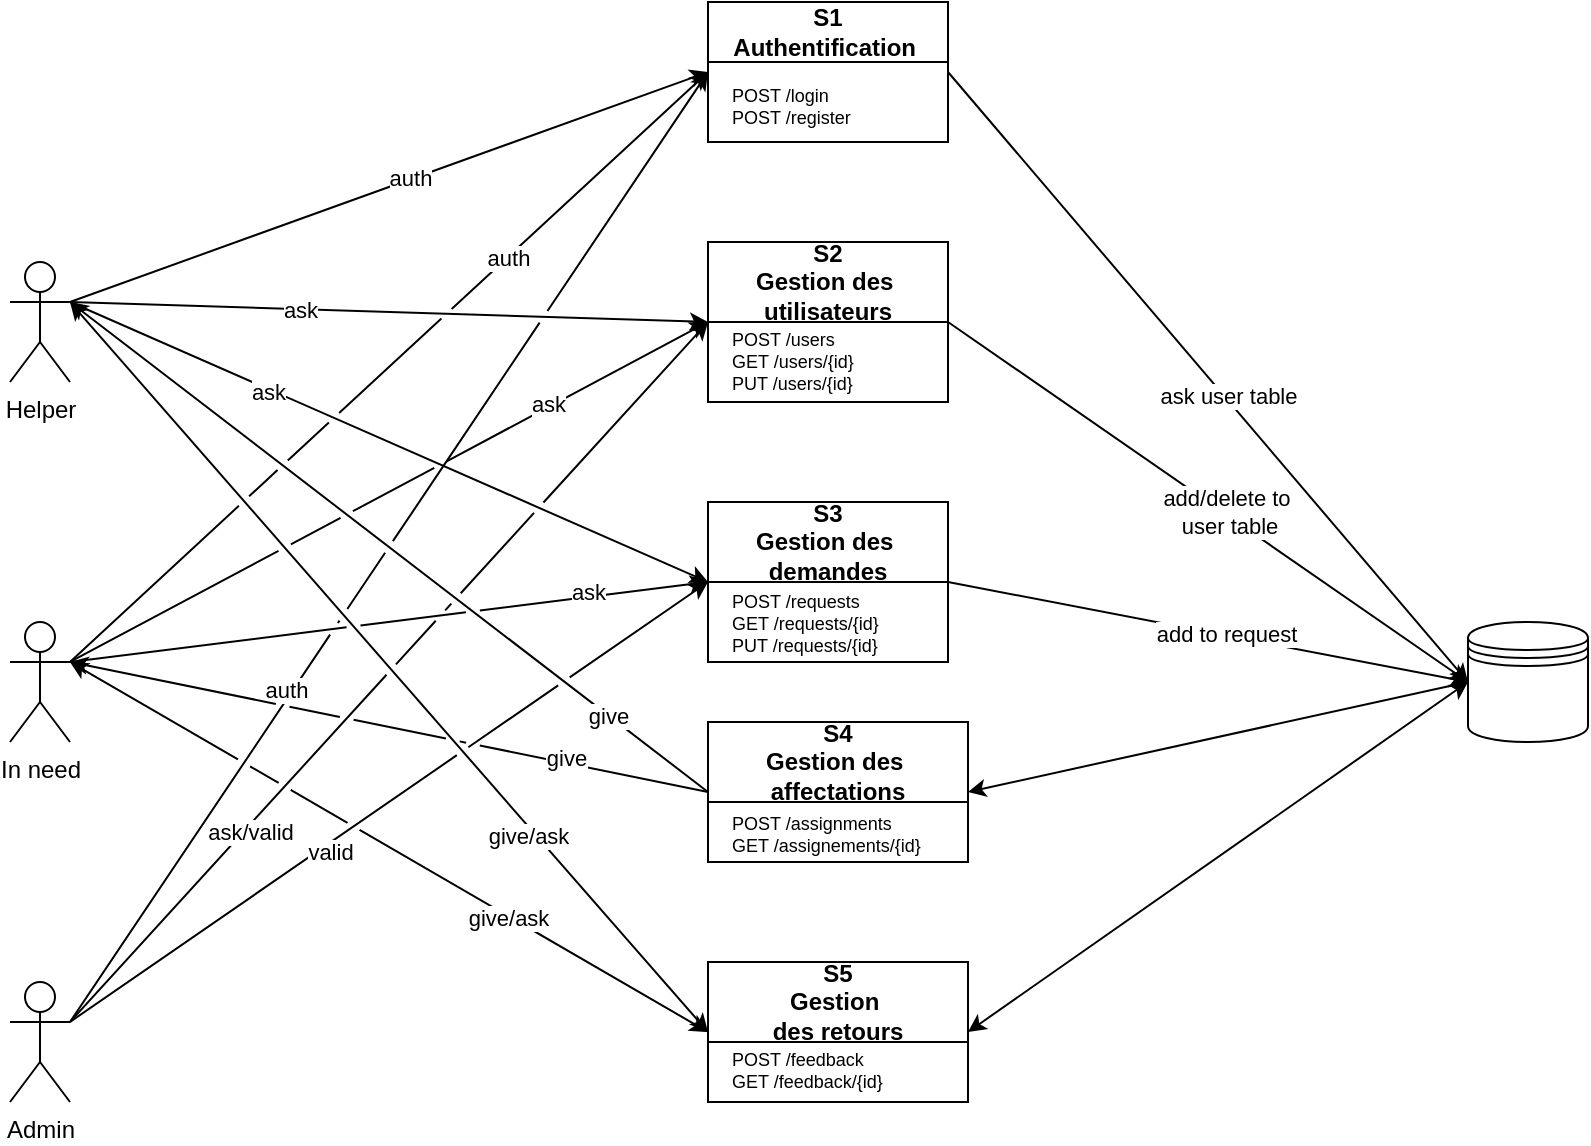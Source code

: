<mxfile version="24.9.0">
  <diagram name="Page-1" id="f3dhT0BQdbofDqPxmLm9">
    <mxGraphModel dx="546" dy="304" grid="1" gridSize="10" guides="1" tooltips="1" connect="1" arrows="1" fold="1" page="1" pageScale="1" pageWidth="827" pageHeight="1169" math="0" shadow="0">
      <root>
        <mxCell id="0" />
        <mxCell id="1" parent="0" />
        <mxCell id="so0_7bqj_jzqrchsmQh5-1" value="Helper" style="shape=umlActor;verticalLabelPosition=bottom;verticalAlign=top;html=1;outlineConnect=0;" parent="1" vertex="1">
          <mxGeometry x="11" y="570" width="30" height="60" as="geometry" />
        </mxCell>
        <mxCell id="so0_7bqj_jzqrchsmQh5-2" value="In need" style="shape=umlActor;verticalLabelPosition=bottom;verticalAlign=top;html=1;outlineConnect=0;" parent="1" vertex="1">
          <mxGeometry x="11" y="750" width="30" height="60" as="geometry" />
        </mxCell>
        <mxCell id="so0_7bqj_jzqrchsmQh5-3" value="Admin" style="shape=umlActor;verticalLabelPosition=bottom;verticalAlign=top;html=1;outlineConnect=0;" parent="1" vertex="1">
          <mxGeometry x="11" y="930" width="30" height="60" as="geometry" />
        </mxCell>
        <mxCell id="so0_7bqj_jzqrchsmQh5-4" value="S1&lt;div&gt;Authentification&amp;nbsp;&lt;/div&gt;" style="swimlane;whiteSpace=wrap;html=1;startSize=30;" parent="1" vertex="1">
          <mxGeometry x="360" y="440" width="120" height="70" as="geometry" />
        </mxCell>
        <mxCell id="so0_7bqj_jzqrchsmQh5-11" value="POST /login&lt;div&gt;POST /register&lt;/div&gt;" style="text;html=1;align=left;verticalAlign=top;resizable=0;points=[];autosize=1;strokeColor=none;fillColor=none;fontSize=9;" parent="so0_7bqj_jzqrchsmQh5-4" vertex="1">
          <mxGeometry x="10" y="35" width="80" height="40" as="geometry" />
        </mxCell>
        <mxCell id="so0_7bqj_jzqrchsmQh5-5" value="S2&lt;div&gt;&lt;div&gt;Gestion des&amp;nbsp;&lt;/div&gt;&lt;div&gt;utilisateurs&lt;/div&gt;&lt;/div&gt;" style="swimlane;whiteSpace=wrap;html=1;startSize=40;" parent="1" vertex="1">
          <mxGeometry x="360" y="560" width="120" height="80" as="geometry" />
        </mxCell>
        <mxCell id="GvN2-WOXrsFmJhMLQB5Q-1" value="POST /users&lt;div&gt;GET /users/{id}&lt;/div&gt;&lt;div&gt;PUT /users/{id}&lt;/div&gt;" style="text;html=1;align=left;verticalAlign=top;resizable=0;points=[];autosize=1;strokeColor=none;fillColor=none;fontSize=9;" vertex="1" parent="so0_7bqj_jzqrchsmQh5-5">
          <mxGeometry x="10" y="37" width="80" height="50" as="geometry" />
        </mxCell>
        <mxCell id="so0_7bqj_jzqrchsmQh5-6" value="S3&lt;div&gt;&lt;div&gt;Gestion des&amp;nbsp;&lt;/div&gt;&lt;div&gt;demandes&lt;/div&gt;&lt;/div&gt;" style="swimlane;whiteSpace=wrap;html=1;startSize=40;" parent="1" vertex="1">
          <mxGeometry x="360" y="690" width="120" height="80" as="geometry" />
        </mxCell>
        <mxCell id="GvN2-WOXrsFmJhMLQB5Q-2" value="POST /requests&lt;div&gt;GET /requests/{id}&lt;/div&gt;&lt;div&gt;PUT /requests/{id}&lt;/div&gt;" style="text;html=1;align=left;verticalAlign=top;resizable=0;points=[];autosize=1;strokeColor=none;fillColor=none;fontSize=9;" vertex="1" parent="so0_7bqj_jzqrchsmQh5-6">
          <mxGeometry x="10" y="38" width="100" height="50" as="geometry" />
        </mxCell>
        <mxCell id="so0_7bqj_jzqrchsmQh5-7" value="S4&lt;div&gt;&lt;div&gt;Gestion des&amp;nbsp;&lt;/div&gt;&lt;div&gt;affectations&lt;/div&gt;&lt;/div&gt;" style="swimlane;whiteSpace=wrap;html=1;startSize=40;" parent="1" vertex="1">
          <mxGeometry x="360" y="800" width="130" height="70" as="geometry" />
        </mxCell>
        <mxCell id="GvN2-WOXrsFmJhMLQB5Q-3" value="POST /assignments&lt;div&gt;GET /assignements/{id}&lt;/div&gt;" style="text;html=1;align=left;verticalAlign=top;resizable=0;points=[];autosize=1;strokeColor=none;fillColor=none;fontSize=9;" vertex="1" parent="so0_7bqj_jzqrchsmQh5-7">
          <mxGeometry x="10" y="39" width="120" height="40" as="geometry" />
        </mxCell>
        <mxCell id="so0_7bqj_jzqrchsmQh5-8" value="S5&lt;div&gt;&lt;div&gt;Gestion&amp;nbsp;&lt;/div&gt;&lt;div&gt;des retours&lt;/div&gt;&lt;/div&gt;" style="swimlane;whiteSpace=wrap;html=1;startSize=40;" parent="1" vertex="1">
          <mxGeometry x="360" y="920" width="130" height="70" as="geometry" />
        </mxCell>
        <mxCell id="GvN2-WOXrsFmJhMLQB5Q-4" value="POST /feedback&lt;div&gt;GET /feedback/{id}&lt;/div&gt;" style="text;html=1;align=left;verticalAlign=top;resizable=0;points=[];autosize=1;strokeColor=none;fillColor=none;fontSize=9;" vertex="1" parent="so0_7bqj_jzqrchsmQh5-8">
          <mxGeometry x="10" y="37" width="100" height="40" as="geometry" />
        </mxCell>
        <mxCell id="so0_7bqj_jzqrchsmQh5-10" value="" style="shape=datastore;whiteSpace=wrap;html=1;" parent="1" vertex="1">
          <mxGeometry x="740" y="750" width="60" height="60" as="geometry" />
        </mxCell>
        <mxCell id="so0_7bqj_jzqrchsmQh5-17" value="" style="endArrow=classic;html=1;rounded=0;entryX=0;entryY=0.5;entryDx=0;entryDy=0;exitX=1;exitY=0.333;exitDx=0;exitDy=0;exitPerimeter=0;jumpStyle=gap;jumpSize=7;" parent="1" source="so0_7bqj_jzqrchsmQh5-1" target="so0_7bqj_jzqrchsmQh5-4" edge="1">
          <mxGeometry width="50" height="50" relative="1" as="geometry">
            <mxPoint x="210" y="600" as="sourcePoint" />
            <mxPoint x="300" y="520" as="targetPoint" />
          </mxGeometry>
        </mxCell>
        <mxCell id="so0_7bqj_jzqrchsmQh5-18" value="auth" style="edgeLabel;html=1;align=center;verticalAlign=middle;resizable=0;points=[];" parent="so0_7bqj_jzqrchsmQh5-17" vertex="1" connectable="0">
          <mxGeometry x="0.067" y="1" relative="1" as="geometry">
            <mxPoint as="offset" />
          </mxGeometry>
        </mxCell>
        <mxCell id="so0_7bqj_jzqrchsmQh5-19" value="" style="endArrow=classic;html=1;rounded=0;entryX=0;entryY=0.5;entryDx=0;entryDy=0;exitX=1;exitY=0.333;exitDx=0;exitDy=0;exitPerimeter=0;jumpStyle=gap;jumpSize=7;" parent="1" source="so0_7bqj_jzqrchsmQh5-1" target="so0_7bqj_jzqrchsmQh5-5" edge="1">
          <mxGeometry width="50" height="50" relative="1" as="geometry">
            <mxPoint x="220" y="610" as="sourcePoint" />
            <mxPoint x="370" y="490" as="targetPoint" />
          </mxGeometry>
        </mxCell>
        <mxCell id="so0_7bqj_jzqrchsmQh5-20" value="ask" style="edgeLabel;html=1;align=center;verticalAlign=middle;resizable=0;points=[];" parent="so0_7bqj_jzqrchsmQh5-19" vertex="1" connectable="0">
          <mxGeometry x="0.067" y="1" relative="1" as="geometry">
            <mxPoint x="-56" y="-1" as="offset" />
          </mxGeometry>
        </mxCell>
        <mxCell id="so0_7bqj_jzqrchsmQh5-21" value="" style="endArrow=classic;html=1;rounded=0;entryX=0;entryY=0.5;entryDx=0;entryDy=0;exitX=1;exitY=0.333;exitDx=0;exitDy=0;exitPerimeter=0;jumpStyle=gap;jumpSize=7;" parent="1" source="so0_7bqj_jzqrchsmQh5-1" target="so0_7bqj_jzqrchsmQh5-6" edge="1">
          <mxGeometry width="50" height="50" relative="1" as="geometry">
            <mxPoint x="200" y="600" as="sourcePoint" />
            <mxPoint x="370" y="610" as="targetPoint" />
          </mxGeometry>
        </mxCell>
        <mxCell id="so0_7bqj_jzqrchsmQh5-22" value="ask" style="edgeLabel;html=1;align=center;verticalAlign=middle;resizable=0;points=[];" parent="so0_7bqj_jzqrchsmQh5-21" vertex="1" connectable="0">
          <mxGeometry x="0.067" y="1" relative="1" as="geometry">
            <mxPoint x="-72" y="-29" as="offset" />
          </mxGeometry>
        </mxCell>
        <mxCell id="so0_7bqj_jzqrchsmQh5-23" value="" style="endArrow=none;html=1;rounded=0;entryX=0;entryY=0.5;entryDx=0;entryDy=0;exitX=1;exitY=0.333;exitDx=0;exitDy=0;exitPerimeter=0;jumpStyle=gap;jumpSize=7;endFill=0;startArrow=classic;startFill=1;" parent="1" source="so0_7bqj_jzqrchsmQh5-1" target="so0_7bqj_jzqrchsmQh5-7" edge="1">
          <mxGeometry width="50" height="50" relative="1" as="geometry">
            <mxPoint x="180" y="630" as="sourcePoint" />
            <mxPoint x="350" y="760" as="targetPoint" />
          </mxGeometry>
        </mxCell>
        <mxCell id="so0_7bqj_jzqrchsmQh5-24" value="give" style="edgeLabel;html=1;align=center;verticalAlign=middle;resizable=0;points=[];" parent="so0_7bqj_jzqrchsmQh5-23" vertex="1" connectable="0">
          <mxGeometry x="0.067" y="1" relative="1" as="geometry">
            <mxPoint x="98" y="77" as="offset" />
          </mxGeometry>
        </mxCell>
        <mxCell id="so0_7bqj_jzqrchsmQh5-25" value="" style="endArrow=classic;html=1;rounded=0;entryX=0;entryY=0.5;entryDx=0;entryDy=0;exitX=1;exitY=0.333;exitDx=0;exitDy=0;exitPerimeter=0;jumpStyle=gap;jumpSize=7;endFill=1;startArrow=classic;startFill=1;" parent="1" source="so0_7bqj_jzqrchsmQh5-1" target="so0_7bqj_jzqrchsmQh5-8" edge="1">
          <mxGeometry width="50" height="50" relative="1" as="geometry">
            <mxPoint x="200" y="640" as="sourcePoint" />
            <mxPoint x="370" y="890" as="targetPoint" />
          </mxGeometry>
        </mxCell>
        <mxCell id="so0_7bqj_jzqrchsmQh5-26" value="give/ask" style="edgeLabel;html=1;align=center;verticalAlign=middle;resizable=0;points=[];" parent="so0_7bqj_jzqrchsmQh5-25" vertex="1" connectable="0">
          <mxGeometry x="0.067" y="1" relative="1" as="geometry">
            <mxPoint x="58" y="73" as="offset" />
          </mxGeometry>
        </mxCell>
        <mxCell id="so0_7bqj_jzqrchsmQh5-27" value="" style="endArrow=classic;html=1;rounded=0;entryX=0;entryY=0.5;entryDx=0;entryDy=0;exitX=1;exitY=0.333;exitDx=0;exitDy=0;exitPerimeter=0;jumpStyle=gap;jumpSize=7;" parent="1" source="so0_7bqj_jzqrchsmQh5-2" target="so0_7bqj_jzqrchsmQh5-4" edge="1">
          <mxGeometry width="50" height="50" relative="1" as="geometry">
            <mxPoint x="190" y="775" as="sourcePoint" />
            <mxPoint x="360" y="785" as="targetPoint" />
          </mxGeometry>
        </mxCell>
        <mxCell id="so0_7bqj_jzqrchsmQh5-28" value="auth" style="edgeLabel;html=1;align=center;verticalAlign=middle;resizable=0;points=[];" parent="so0_7bqj_jzqrchsmQh5-27" vertex="1" connectable="0">
          <mxGeometry x="0.067" y="1" relative="1" as="geometry">
            <mxPoint x="49" y="-44" as="offset" />
          </mxGeometry>
        </mxCell>
        <mxCell id="so0_7bqj_jzqrchsmQh5-29" value="" style="endArrow=classic;html=1;rounded=0;entryX=0;entryY=0.5;entryDx=0;entryDy=0;exitX=1;exitY=0.333;exitDx=0;exitDy=0;exitPerimeter=0;jumpStyle=gap;jumpSize=7;" parent="1" source="so0_7bqj_jzqrchsmQh5-2" target="so0_7bqj_jzqrchsmQh5-5" edge="1">
          <mxGeometry width="50" height="50" relative="1" as="geometry">
            <mxPoint x="200" y="780" as="sourcePoint" />
            <mxPoint x="370" y="490" as="targetPoint" />
          </mxGeometry>
        </mxCell>
        <mxCell id="so0_7bqj_jzqrchsmQh5-30" value="ask" style="edgeLabel;html=1;align=center;verticalAlign=middle;resizable=0;points=[];" parent="so0_7bqj_jzqrchsmQh5-29" vertex="1" connectable="0">
          <mxGeometry x="0.067" y="1" relative="1" as="geometry">
            <mxPoint x="69" y="-38" as="offset" />
          </mxGeometry>
        </mxCell>
        <mxCell id="so0_7bqj_jzqrchsmQh5-31" value="" style="endArrow=classic;html=1;rounded=0;entryX=0;entryY=0.5;entryDx=0;entryDy=0;exitX=1;exitY=0.333;exitDx=0;exitDy=0;exitPerimeter=0;jumpStyle=gap;jumpSize=7;" parent="1" source="so0_7bqj_jzqrchsmQh5-2" target="so0_7bqj_jzqrchsmQh5-6" edge="1">
          <mxGeometry width="50" height="50" relative="1" as="geometry">
            <mxPoint x="200" y="780" as="sourcePoint" />
            <mxPoint x="370" y="610" as="targetPoint" />
          </mxGeometry>
        </mxCell>
        <mxCell id="so0_7bqj_jzqrchsmQh5-32" value="ask" style="edgeLabel;html=1;align=center;verticalAlign=middle;resizable=0;points=[];" parent="so0_7bqj_jzqrchsmQh5-31" vertex="1" connectable="0">
          <mxGeometry x="0.067" y="1" relative="1" as="geometry">
            <mxPoint x="89" y="-13" as="offset" />
          </mxGeometry>
        </mxCell>
        <mxCell id="so0_7bqj_jzqrchsmQh5-33" value="" style="endArrow=classic;html=1;rounded=0;entryX=0;entryY=0.5;entryDx=0;entryDy=0;exitX=1;exitY=0.333;exitDx=0;exitDy=0;exitPerimeter=0;jumpStyle=gap;jumpSize=7;" parent="1" source="so0_7bqj_jzqrchsmQh5-3" target="so0_7bqj_jzqrchsmQh5-4" edge="1">
          <mxGeometry width="50" height="50" relative="1" as="geometry">
            <mxPoint x="210" y="990" as="sourcePoint" />
            <mxPoint x="380" y="940" as="targetPoint" />
          </mxGeometry>
        </mxCell>
        <mxCell id="so0_7bqj_jzqrchsmQh5-34" value="auth" style="edgeLabel;html=1;align=center;verticalAlign=middle;resizable=0;points=[];" parent="so0_7bqj_jzqrchsmQh5-33" vertex="1" connectable="0">
          <mxGeometry x="0.067" y="1" relative="1" as="geometry">
            <mxPoint x="-61" y="88" as="offset" />
          </mxGeometry>
        </mxCell>
        <mxCell id="so0_7bqj_jzqrchsmQh5-36" value="" style="endArrow=classic;html=1;rounded=0;entryX=0;entryY=0.5;entryDx=0;entryDy=0;exitX=1;exitY=0.333;exitDx=0;exitDy=0;exitPerimeter=0;jumpStyle=gap;jumpSize=7;" parent="1" source="so0_7bqj_jzqrchsmQh5-3" target="so0_7bqj_jzqrchsmQh5-5" edge="1">
          <mxGeometry width="50" height="50" relative="1" as="geometry">
            <mxPoint x="200" y="960" as="sourcePoint" />
            <mxPoint x="370" y="490" as="targetPoint" />
          </mxGeometry>
        </mxCell>
        <mxCell id="so0_7bqj_jzqrchsmQh5-37" value="ask/valid" style="edgeLabel;html=1;align=center;verticalAlign=middle;resizable=0;points=[];" parent="so0_7bqj_jzqrchsmQh5-36" vertex="1" connectable="0">
          <mxGeometry x="0.067" y="1" relative="1" as="geometry">
            <mxPoint x="-80" y="92" as="offset" />
          </mxGeometry>
        </mxCell>
        <mxCell id="so0_7bqj_jzqrchsmQh5-40" value="" style="endArrow=classic;html=1;rounded=0;entryX=0;entryY=0.5;entryDx=0;entryDy=0;exitX=1;exitY=0.5;exitDx=0;exitDy=0;jumpStyle=gap;jumpSize=7;" parent="1" source="so0_7bqj_jzqrchsmQh5-4" target="so0_7bqj_jzqrchsmQh5-10" edge="1">
          <mxGeometry width="50" height="50" relative="1" as="geometry">
            <mxPoint x="590" y="640" as="sourcePoint" />
            <mxPoint x="760" y="530" as="targetPoint" />
          </mxGeometry>
        </mxCell>
        <mxCell id="so0_7bqj_jzqrchsmQh5-41" value="ask user table" style="edgeLabel;html=1;align=center;verticalAlign=middle;resizable=0;points=[];" parent="so0_7bqj_jzqrchsmQh5-40" vertex="1" connectable="0">
          <mxGeometry x="0.067" y="1" relative="1" as="geometry">
            <mxPoint as="offset" />
          </mxGeometry>
        </mxCell>
        <mxCell id="so0_7bqj_jzqrchsmQh5-42" value="" style="endArrow=classic;html=1;rounded=0;entryX=0;entryY=0.5;entryDx=0;entryDy=0;exitX=1;exitY=0.5;exitDx=0;exitDy=0;jumpStyle=gap;jumpSize=7;" parent="1" source="so0_7bqj_jzqrchsmQh5-5" target="so0_7bqj_jzqrchsmQh5-10" edge="1">
          <mxGeometry width="50" height="50" relative="1" as="geometry">
            <mxPoint x="530" y="680" as="sourcePoint" />
            <mxPoint x="730" y="980" as="targetPoint" />
          </mxGeometry>
        </mxCell>
        <mxCell id="so0_7bqj_jzqrchsmQh5-43" value="add/delete to&lt;div&gt;&amp;nbsp;user table&lt;/div&gt;" style="edgeLabel;html=1;align=center;verticalAlign=middle;resizable=0;points=[];" parent="so0_7bqj_jzqrchsmQh5-42" vertex="1" connectable="0">
          <mxGeometry x="0.067" y="1" relative="1" as="geometry">
            <mxPoint as="offset" />
          </mxGeometry>
        </mxCell>
        <mxCell id="so0_7bqj_jzqrchsmQh5-44" value="" style="endArrow=classic;html=1;rounded=0;entryX=0;entryY=0.5;entryDx=0;entryDy=0;exitX=1;exitY=0.5;exitDx=0;exitDy=0;jumpStyle=gap;jumpSize=7;" parent="1" source="so0_7bqj_jzqrchsmQh5-6" target="so0_7bqj_jzqrchsmQh5-10" edge="1">
          <mxGeometry width="50" height="50" relative="1" as="geometry">
            <mxPoint x="490" y="610" as="sourcePoint" />
            <mxPoint x="690" y="790" as="targetPoint" />
          </mxGeometry>
        </mxCell>
        <mxCell id="so0_7bqj_jzqrchsmQh5-45" value="add to request" style="edgeLabel;html=1;align=center;verticalAlign=middle;resizable=0;points=[];" parent="so0_7bqj_jzqrchsmQh5-44" vertex="1" connectable="0">
          <mxGeometry x="0.067" y="1" relative="1" as="geometry">
            <mxPoint as="offset" />
          </mxGeometry>
        </mxCell>
        <mxCell id="so0_7bqj_jzqrchsmQh5-46" value="" style="endArrow=none;html=1;rounded=0;entryX=0;entryY=0.5;entryDx=0;entryDy=0;exitX=1;exitY=0.5;exitDx=0;exitDy=0;jumpStyle=gap;jumpSize=7;endFill=0;startArrow=classic;startFill=1;" parent="1" source="so0_7bqj_jzqrchsmQh5-7" target="so0_7bqj_jzqrchsmQh5-10" edge="1">
          <mxGeometry width="50" height="50" relative="1" as="geometry">
            <mxPoint x="490" y="730" as="sourcePoint" />
            <mxPoint x="690" y="790" as="targetPoint" />
          </mxGeometry>
        </mxCell>
        <mxCell id="so0_7bqj_jzqrchsmQh5-48" value="" style="endArrow=classic;html=1;rounded=0;entryX=0;entryY=0.5;entryDx=0;entryDy=0;jumpStyle=gap;jumpSize=7;exitX=1;exitY=0.5;exitDx=0;exitDy=0;startArrow=classic;startFill=1;" parent="1" source="so0_7bqj_jzqrchsmQh5-8" target="so0_7bqj_jzqrchsmQh5-10" edge="1">
          <mxGeometry width="50" height="50" relative="1" as="geometry">
            <mxPoint x="480" y="970" as="sourcePoint" />
            <mxPoint x="690" y="790" as="targetPoint" />
          </mxGeometry>
        </mxCell>
        <mxCell id="RCO192-_W9GmHNiXjKy--1" value="" style="endArrow=classic;html=1;rounded=0;exitX=1;exitY=0.333;exitDx=0;exitDy=0;exitPerimeter=0;jumpStyle=gap;jumpSize=7;entryX=0;entryY=0.5;entryDx=0;entryDy=0;" parent="1" source="so0_7bqj_jzqrchsmQh5-3" target="so0_7bqj_jzqrchsmQh5-6" edge="1">
          <mxGeometry width="50" height="50" relative="1" as="geometry">
            <mxPoint x="51" y="780" as="sourcePoint" />
            <mxPoint x="340" y="690" as="targetPoint" />
          </mxGeometry>
        </mxCell>
        <mxCell id="RCO192-_W9GmHNiXjKy--2" value="valid" style="edgeLabel;html=1;align=center;verticalAlign=middle;resizable=0;points=[];" parent="RCO192-_W9GmHNiXjKy--1" vertex="1" connectable="0">
          <mxGeometry x="0.067" y="1" relative="1" as="geometry">
            <mxPoint x="-40" y="33" as="offset" />
          </mxGeometry>
        </mxCell>
        <mxCell id="RCO192-_W9GmHNiXjKy--3" value="" style="endArrow=none;html=1;rounded=0;entryX=0;entryY=0.5;entryDx=0;entryDy=0;exitX=1;exitY=0.333;exitDx=0;exitDy=0;exitPerimeter=0;jumpStyle=gap;jumpSize=7;endFill=0;startArrow=classic;startFill=1;" parent="1" source="so0_7bqj_jzqrchsmQh5-2" target="so0_7bqj_jzqrchsmQh5-7" edge="1">
          <mxGeometry width="50" height="50" relative="1" as="geometry">
            <mxPoint x="51" y="600" as="sourcePoint" />
            <mxPoint x="370" y="850" as="targetPoint" />
          </mxGeometry>
        </mxCell>
        <mxCell id="RCO192-_W9GmHNiXjKy--4" value="give" style="edgeLabel;html=1;align=center;verticalAlign=middle;resizable=0;points=[];" parent="RCO192-_W9GmHNiXjKy--3" vertex="1" connectable="0">
          <mxGeometry x="0.067" y="1" relative="1" as="geometry">
            <mxPoint x="78" y="14" as="offset" />
          </mxGeometry>
        </mxCell>
        <mxCell id="RCO192-_W9GmHNiXjKy--5" value="" style="endArrow=classic;html=1;rounded=0;entryX=0;entryY=0.5;entryDx=0;entryDy=0;exitX=1;exitY=0.333;exitDx=0;exitDy=0;exitPerimeter=0;jumpStyle=gap;jumpSize=7;endFill=1;startArrow=classic;startFill=1;" parent="1" source="so0_7bqj_jzqrchsmQh5-2" target="so0_7bqj_jzqrchsmQh5-8" edge="1">
          <mxGeometry width="50" height="50" relative="1" as="geometry">
            <mxPoint x="30" y="620" as="sourcePoint" />
            <mxPoint x="349" y="990" as="targetPoint" />
          </mxGeometry>
        </mxCell>
        <mxCell id="RCO192-_W9GmHNiXjKy--6" value="give/ask" style="edgeLabel;html=1;align=center;verticalAlign=middle;resizable=0;points=[];" parent="RCO192-_W9GmHNiXjKy--5" vertex="1" connectable="0">
          <mxGeometry x="0.067" y="1" relative="1" as="geometry">
            <mxPoint x="48" y="30" as="offset" />
          </mxGeometry>
        </mxCell>
      </root>
    </mxGraphModel>
  </diagram>
</mxfile>
